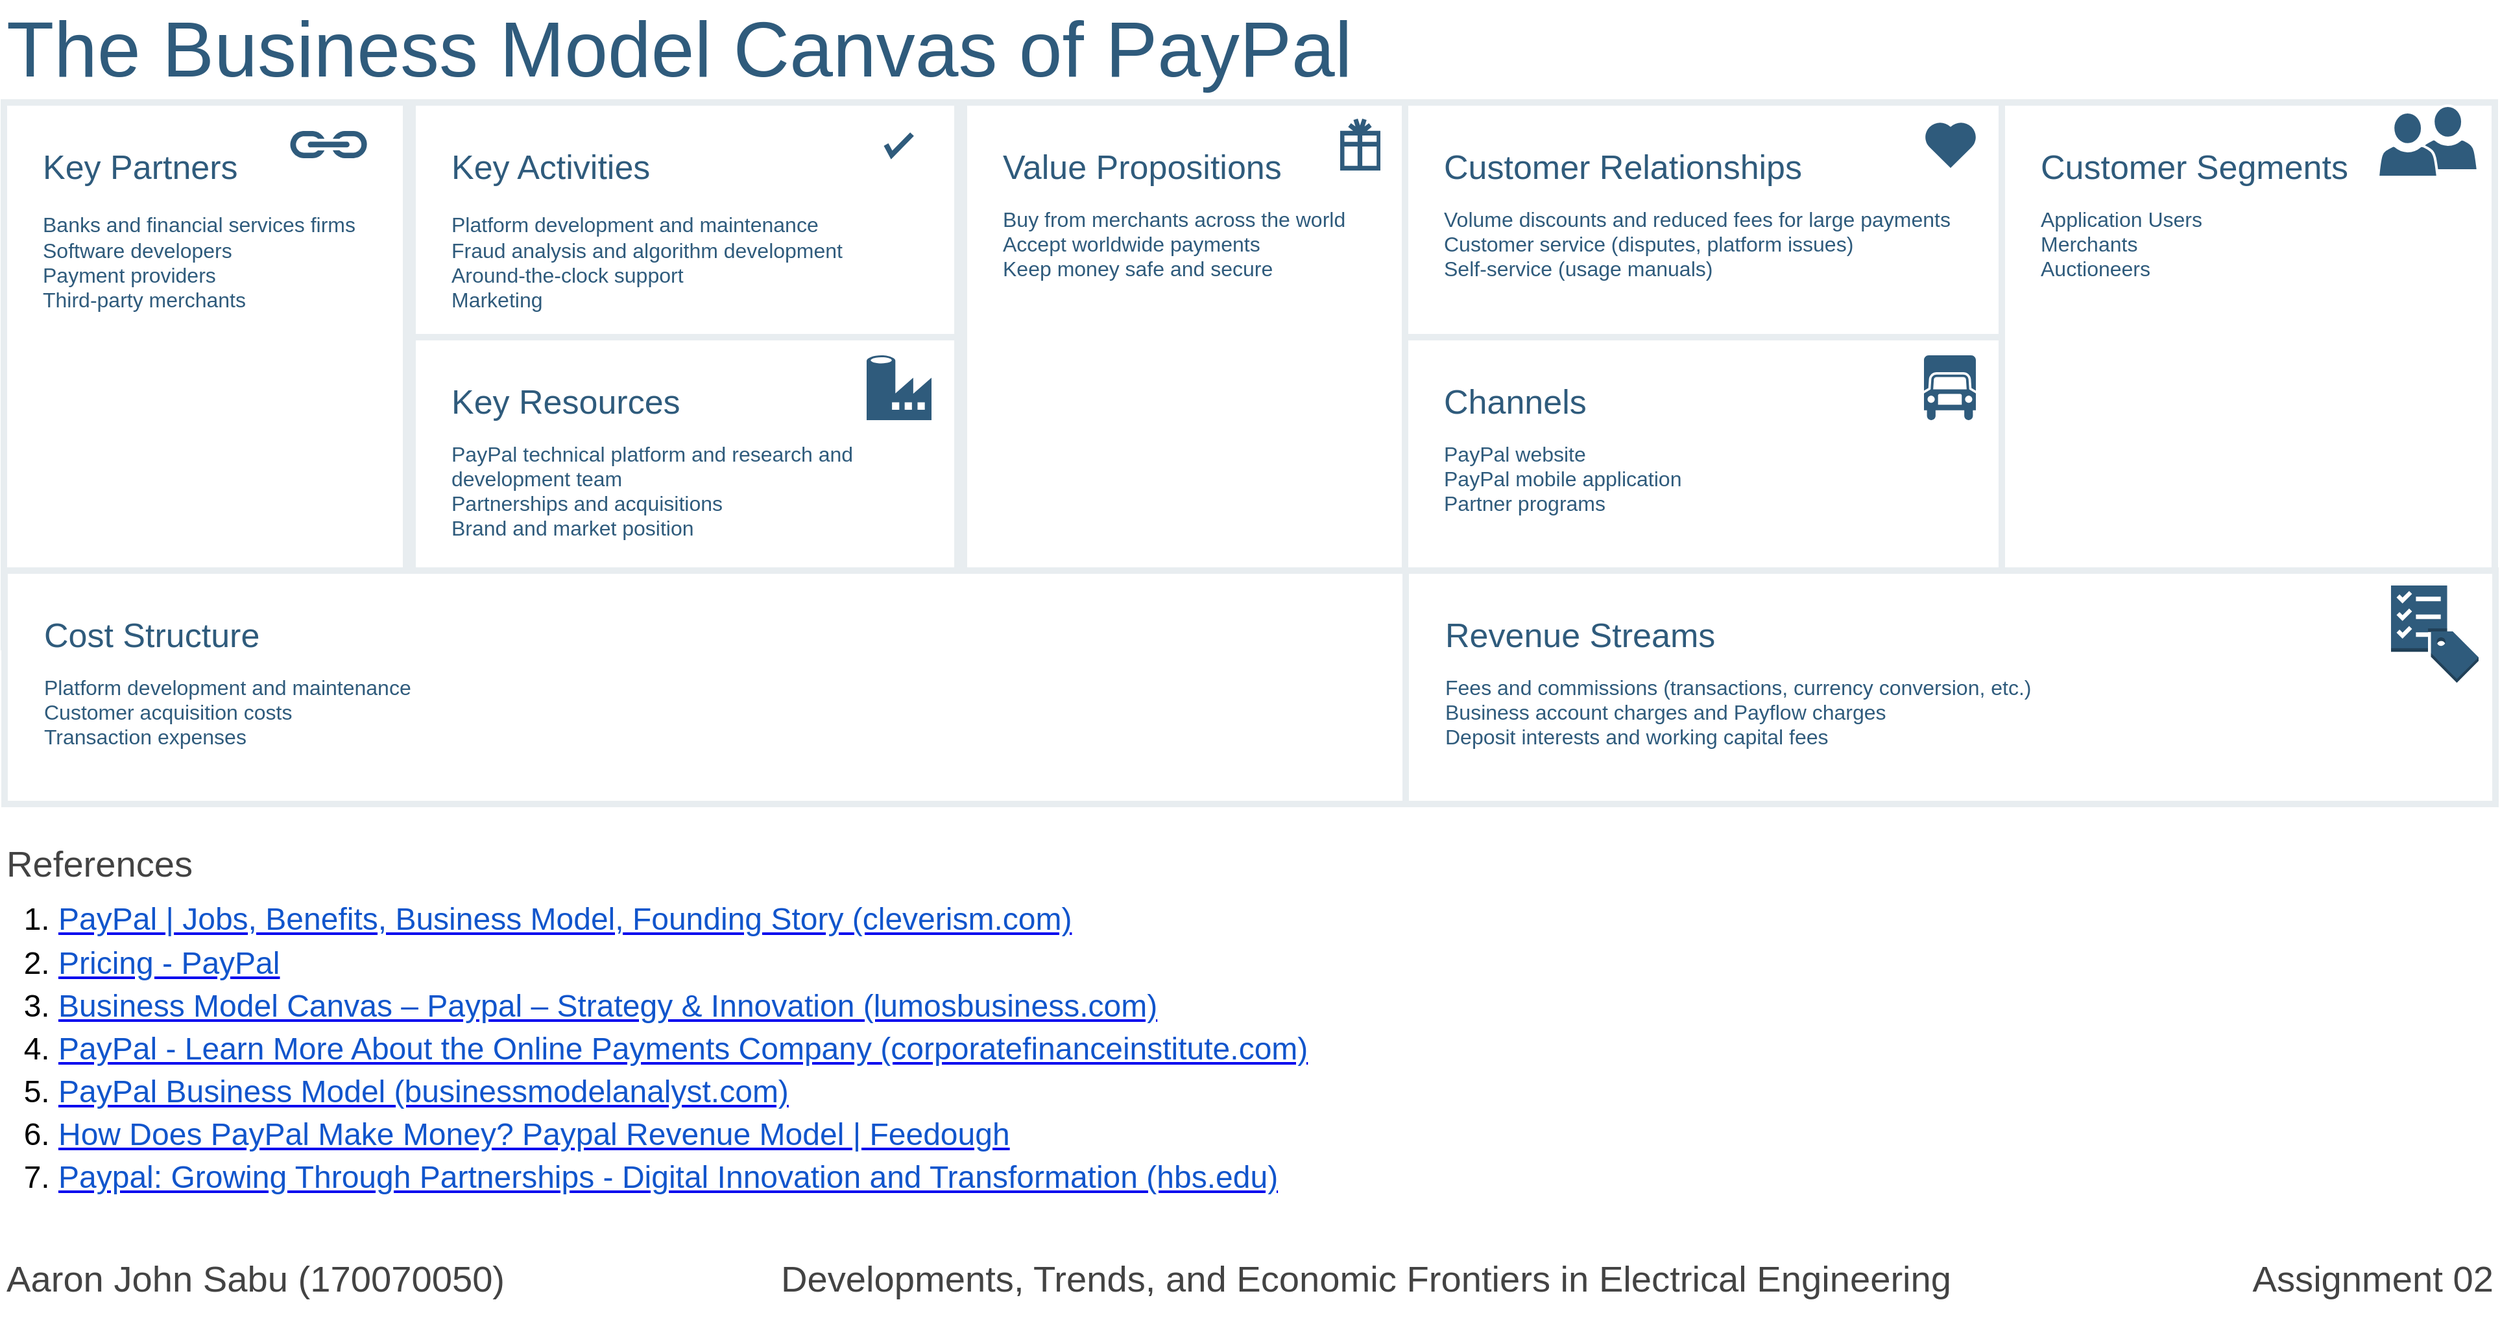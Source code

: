 <mxfile version="14.6.9" type="device"><diagram id="07fea595-8f29-1299-0266-81d95cde20df" name="Page-1"><mxGraphModel dx="6390" dy="1323" grid="1" gridSize="5" guides="1" tooltips="1" connect="1" arrows="1" fold="1" page="1" pageScale="1" pageWidth="2050" pageHeight="1080" background="#ffffff" math="0" shadow="0"><root><mxCell id="0"/><mxCell id="1" parent="0"/><mxCell id="699" value="&lt;div style=&quot;font-size: 26px&quot;&gt;&lt;font style=&quot;font-size: 26px&quot;&gt;Customer Relationships&lt;/font&gt;&lt;/div&gt;&lt;div&gt;&lt;br&gt;&lt;/div&gt;&lt;div style=&quot;font-size: 16px&quot;&gt;&lt;div&gt;&lt;span&gt;Volume discounts and reduced fees for large payments&lt;/span&gt;&lt;br&gt;&lt;/div&gt;&lt;div&gt;Customer service (disputes, platform issues)&lt;/div&gt;&lt;div&gt;Self-service (usage manuals)&lt;/div&gt;&lt;/div&gt;" style="rounded=0;whiteSpace=wrap;html=1;shadow=0;labelBackgroundColor=none;strokeColor=#e8edf0;strokeWidth=5;fillColor=#ffffff;fontSize=12;fontColor=#2F5B7C;align=left;verticalAlign=top;spacing=30;" parent="1" vertex="1"><mxGeometry x="-2965" y="109" width="460" height="181" as="geometry"/></mxCell><mxCell id="700" value="&lt;font&gt;&lt;font style=&quot;font-size: 26px&quot;&gt;Key Partners&lt;/font&gt;&lt;br&gt;&lt;/font&gt;&lt;font style=&quot;font-size: 16px&quot;&gt;&lt;br style=&quot;font-size: 12px&quot;&gt;&lt;font style=&quot;font-size: 16px&quot;&gt;&lt;div&gt;&lt;span&gt;Banks and financial services firms&lt;/span&gt;&lt;br&gt;&lt;/div&gt;&lt;div&gt;Software developers&lt;/div&gt;&lt;div&gt;Payment providers&lt;/div&gt;&lt;div&gt;Third-party merchants&lt;/div&gt;&lt;/font&gt;&lt;/font&gt;" style="rounded=0;whiteSpace=wrap;html=1;shadow=0;labelBackgroundColor=none;strokeColor=#e8edf0;strokeWidth=5;fillColor=#ffffff;fontSize=12;fontColor=#2F5B7C;align=left;verticalAlign=top;spacing=30;" parent="1" vertex="1"><mxGeometry x="-4045" y="109" width="310" height="420" as="geometry"/></mxCell><mxCell id="701" value="&lt;font&gt;&lt;font style=&quot;font-size: 26px&quot;&gt;Key Activities&lt;/font&gt;&lt;br style=&quot;font-size: 12px&quot;&gt;&lt;/font&gt;&lt;font style=&quot;font-size: 16px&quot;&gt;&lt;br style=&quot;font-size: 12px&quot;&gt;&lt;div&gt;&lt;div&gt;&lt;span&gt;Platform development and maintenance&lt;/span&gt;&lt;br&gt;&lt;/div&gt;&lt;div&gt;Fraud analysis and algorithm development&lt;/div&gt;&lt;div&gt;Around-the-clock support&lt;/div&gt;&lt;div&gt;Marketing&lt;/div&gt;&lt;div&gt;&lt;br&gt;&lt;/div&gt;&lt;/div&gt;&lt;/font&gt;&lt;div&gt;&lt;br&gt;&lt;/div&gt;" style="rounded=0;whiteSpace=wrap;html=1;shadow=0;labelBackgroundColor=none;strokeColor=#e8edf0;strokeWidth=5;fillColor=#ffffff;fontSize=12;fontColor=#2F5B7C;align=left;verticalAlign=top;spacing=30;" parent="1" vertex="1"><mxGeometry x="-3730" y="109" width="420" height="181" as="geometry"/></mxCell><mxCell id="702" value="&lt;div&gt;&lt;font style=&quot;font-size: 26px&quot;&gt;Key Resources&lt;/font&gt;&lt;/div&gt;&lt;div&gt;&lt;br&gt;&lt;/div&gt;&lt;div style=&quot;font-size: 16px&quot;&gt;&lt;div&gt;PayPal technical platform and research and development team&lt;/div&gt;&lt;div&gt;Partnerships and acquisitions&lt;/div&gt;&lt;div&gt;Brand and market position&lt;/div&gt;&lt;/div&gt;" style="rounded=0;whiteSpace=wrap;html=1;shadow=0;labelBackgroundColor=none;strokeColor=#e8edf0;strokeWidth=5;fillColor=#ffffff;fontSize=12;fontColor=#2F5B7C;align=left;verticalAlign=top;spacing=30;" parent="1" vertex="1"><mxGeometry x="-3730" y="290" width="420" height="180" as="geometry"/></mxCell><mxCell id="703" value="&lt;div style=&quot;font-size: 26px&quot;&gt;&lt;font style=&quot;font-size: 26px&quot;&gt;Value Propositions&lt;/font&gt;&lt;/div&gt;&lt;div&gt;&lt;br&gt;&lt;/div&gt;&lt;div style=&quot;font-size: 16px&quot;&gt;&lt;div&gt;&lt;font style=&quot;font-size: 16px&quot;&gt;&lt;span&gt;Buy from merchants across the world&lt;/span&gt;&lt;br&gt;&lt;/font&gt;&lt;/div&gt;&lt;div&gt;&lt;font style=&quot;font-size: 16px&quot;&gt;Accept worldwide payments&lt;/font&gt;&lt;/div&gt;&lt;div&gt;&lt;font style=&quot;font-size: 16px&quot;&gt;Keep money safe and secure&lt;/font&gt;&lt;/div&gt;&lt;/div&gt;&lt;div style=&quot;font-size: 16px&quot;&gt;&lt;br&gt;&lt;/div&gt;" style="rounded=0;whiteSpace=wrap;html=1;shadow=0;labelBackgroundColor=none;strokeColor=#e8edf0;strokeWidth=5;fillColor=#ffffff;fontSize=12;fontColor=#2F5B7C;align=left;verticalAlign=top;spacing=30;" parent="1" vertex="1"><mxGeometry x="-3305" y="109" width="340" height="361" as="geometry"/></mxCell><mxCell id="704" value="&lt;div&gt;&lt;font style=&quot;font-size: 26px&quot;&gt;Customer Segments&lt;/font&gt;&lt;/div&gt;&lt;div&gt;&lt;br&gt;&lt;/div&gt;&lt;div style=&quot;font-size: 16px&quot;&gt;&lt;font style=&quot;font-size: 16px&quot;&gt;&lt;span&gt;Application Users&lt;/span&gt;&lt;br&gt;&lt;/font&gt;&lt;/div&gt;&lt;div style=&quot;font-size: 16px&quot;&gt;&lt;font style=&quot;font-size: 16px&quot;&gt;Merchants&lt;/font&gt;&lt;/div&gt;&lt;div style=&quot;font-size: 16px&quot;&gt;&lt;font style=&quot;font-size: 16px&quot;&gt;Auctioneers&lt;/font&gt;&lt;/div&gt;" style="rounded=0;whiteSpace=wrap;html=1;shadow=0;labelBackgroundColor=none;strokeColor=#e8edf0;strokeWidth=5;fillColor=#ffffff;fontSize=12;fontColor=#2F5B7C;align=left;verticalAlign=top;spacing=30;" parent="1" vertex="1"><mxGeometry x="-2505" y="109" width="380" height="361" as="geometry"/></mxCell><mxCell id="705" value="&lt;div&gt;&lt;font style=&quot;font-size: 26px&quot;&gt;Channels&lt;/font&gt;&lt;/div&gt;&lt;div&gt;&lt;br&gt;&lt;/div&gt;&lt;div style=&quot;font-size: 16px&quot;&gt;&lt;font style=&quot;font-size: 16px&quot;&gt;&lt;span&gt;PayPal website&lt;/span&gt;&lt;br&gt;&lt;/font&gt;&lt;/div&gt;&lt;div style=&quot;font-size: 16px&quot;&gt;&lt;font style=&quot;font-size: 16px&quot;&gt;PayPal mobile application&lt;/font&gt;&lt;/div&gt;&lt;div style=&quot;font-size: 16px&quot;&gt;&lt;font style=&quot;font-size: 16px&quot;&gt;Partner programs&lt;/font&gt;&lt;/div&gt;" style="rounded=0;whiteSpace=wrap;html=1;shadow=0;labelBackgroundColor=none;strokeColor=#e8edf0;strokeWidth=5;fillColor=#ffffff;fontSize=12;fontColor=#2F5B7C;align=left;verticalAlign=top;spacing=30;" parent="1" vertex="1"><mxGeometry x="-2965" y="290" width="460" height="180" as="geometry"/></mxCell><mxCell id="706" value="&lt;div style=&quot;font-size: 26px&quot;&gt;&lt;font style=&quot;font-size: 26px&quot;&gt;Cost Structure&lt;/font&gt;&lt;/div&gt;&lt;div&gt;&lt;br&gt;&lt;/div&gt;&lt;div style=&quot;font-size: 16px&quot;&gt;&lt;div&gt;&lt;span&gt;Platform development and maintenance&lt;/span&gt;&lt;br&gt;&lt;/div&gt;&lt;div&gt;Customer acquisition costs&lt;/div&gt;&lt;div&gt;Transaction expenses&lt;/div&gt;&lt;/div&gt;" style="rounded=0;whiteSpace=wrap;html=1;shadow=0;labelBackgroundColor=none;strokeColor=#e8edf0;strokeWidth=5;fillColor=#ffffff;fontSize=12;fontColor=#2F5B7C;align=left;verticalAlign=top;spacing=30;" parent="1" vertex="1"><mxGeometry x="-4044.5" y="470" width="1080" height="180" as="geometry"/></mxCell><mxCell id="707" value="&lt;div style=&quot;font-size: 26px&quot;&gt;&lt;font style=&quot;font-size: 26px&quot;&gt;Revenue Streams&lt;/font&gt;&lt;/div&gt;&lt;div&gt;&lt;br&gt;&lt;/div&gt;&lt;div style=&quot;font-size: 16px&quot;&gt;&lt;font style=&quot;font-size: 16px&quot;&gt;&lt;span&gt;Fees and commissions (transactions, currency conversion, etc.)&lt;/span&gt;&lt;br&gt;&lt;/font&gt;&lt;/div&gt;&lt;div style=&quot;font-size: 16px&quot;&gt;&lt;font style=&quot;font-size: 16px&quot;&gt;Business account charges and Payflow charges&lt;/font&gt;&lt;/div&gt;&lt;div style=&quot;font-size: 16px&quot;&gt;&lt;font style=&quot;font-size: 16px&quot;&gt;Deposit interests and working capital fees&lt;/font&gt;&lt;/div&gt;" style="rounded=0;whiteSpace=wrap;html=1;shadow=0;labelBackgroundColor=none;strokeColor=#e8edf0;strokeWidth=5;fillColor=#ffffff;fontSize=12;fontColor=#2F5B7C;align=left;verticalAlign=top;spacing=30;" parent="1" vertex="1"><mxGeometry x="-2964.5" y="470" width="840" height="180" as="geometry"/></mxCell><mxCell id="708" value="The Business Model Canvas of PayPal" style="text;html=1;resizable=0;points=[];autosize=1;align=left;verticalAlign=top;spacingTop=-4;fontSize=60;fontColor=#2F5B7C;" parent="1" vertex="1"><mxGeometry x="-4045" y="30" width="1050" height="70" as="geometry"/></mxCell><mxCell id="709" value="" style="html=1;verticalLabelPosition=bottom;labelBackgroundColor=#ffffff;verticalAlign=top;shadow=0;dashed=0;strokeWidth=4;shape=mxgraph.ios7.misc.check;strokeColor=#2F5B7C;fillColor=#ffffff;gradientColor=none;fontSize=12;fontColor=#2F5B7C;align=left;" parent="1" vertex="1"><mxGeometry x="-3365" y="133.5" width="20" height="16" as="geometry"/></mxCell><mxCell id="710" value="" style="shape=mxgraph.signs.travel.present;html=1;fillColor=#2F5B7C;strokeColor=none;verticalLabelPosition=bottom;verticalAlign=top;align=center;shadow=0;labelBackgroundColor=none;fontSize=12;fontColor=#2F5B7C;" parent="1" vertex="1"><mxGeometry x="-3015" y="121.5" width="31" height="40" as="geometry"/></mxCell><mxCell id="711" value="" style="html=1;verticalLabelPosition=bottom;labelBackgroundColor=#ffffff;verticalAlign=top;strokeWidth=3;strokeColor=none;fillColor=#2F5B7C;shadow=0;dashed=0;shape=mxgraph.ios7.icons.heart;fontSize=12;fontColor=#2F5B7C;align=left;" parent="1" vertex="1"><mxGeometry x="-2565.0" y="123.5" width="41" height="36" as="geometry"/></mxCell><mxCell id="715" value="" style="shadow=0;dashed=0;html=1;strokeColor=none;labelPosition=center;verticalLabelPosition=bottom;verticalAlign=top;shape=mxgraph.mscae.cloud.data_factory;fillColor=#2F5B7C;labelBackgroundColor=none;fontSize=10;fontColor=#2F5B7C;align=left;" parent="1" vertex="1"><mxGeometry x="-3380" y="304" width="50" height="50" as="geometry"/></mxCell><mxCell id="716" value="" style="shape=mxgraph.signs.transportation.truck_6;html=1;fillColor=#2F5B7C;strokeColor=none;verticalLabelPosition=bottom;verticalAlign=top;align=center;shadow=0;labelBackgroundColor=none;fontSize=10;fontColor=#2F5B7C;aspect=fixed;" parent="1" vertex="1"><mxGeometry x="-2565" y="304" width="40" height="50" as="geometry"/></mxCell><mxCell id="717" value="" style="shape=image;html=1;verticalAlign=top;verticalLabelPosition=bottom;labelBackgroundColor=#ffffff;imageAspect=0;aspect=fixed;image=https://cdn4.iconfinder.com/data/icons/evil-icons-user-interface/64/price-128.png;shadow=0;strokeColor=#e8edf0;strokeWidth=3;fillColor=#2F5B7C;gradientColor=none;fontSize=10;fontColor=#2F5B7C;align=left;" parent="1" vertex="1"><mxGeometry x="-3028.5" y="490" width="58" height="58" as="geometry"/></mxCell><mxCell id="718" value="" style="dashed=0;html=1;shape=mxgraph.aws3.checklist_cost;fillColor=#2F5B7C;gradientColor=none;shadow=0;labelBackgroundColor=none;strokeColor=none;strokeWidth=3;fontSize=10;fontColor=#2F5B7C;align=left;" parent="1" vertex="1"><mxGeometry x="-2205" y="481.5" width="67.5" height="75" as="geometry"/></mxCell><mxCell id="719" value="" style="shadow=0;dashed=0;html=1;strokeColor=none;fillColor=#2F5B7C;labelPosition=center;verticalLabelPosition=bottom;verticalAlign=top;outlineConnect=0;shape=mxgraph.office.concepts.link;labelBackgroundColor=none;fontSize=10;fontColor=#000000;align=left;" parent="1" vertex="1"><mxGeometry x="-3825" y="131" width="61" height="21" as="geometry"/></mxCell><mxCell id="720" value="" style="group" parent="1" vertex="1" connectable="0"><mxGeometry x="-2215" y="116.5" width="69" height="50" as="geometry"/></mxCell><mxCell id="721" value="" style="shadow=0;dashed=0;html=1;strokeColor=#FFFFFF;labelPosition=center;verticalLabelPosition=bottom;verticalAlign=top;outlineConnect=0;shape=mxgraph.office.users.user;fillColor=#2F5B7C;labelBackgroundColor=none;fontSize=10;fontColor=#000000;align=left;strokeWidth=2;" parent="720" vertex="1"><mxGeometry x="31" y="-5" width="46" height="50" as="geometry"/></mxCell><mxCell id="722" value="" style="shadow=0;dashed=0;html=1;strokeColor=#FFFFFF;labelPosition=center;verticalLabelPosition=bottom;verticalAlign=top;outlineConnect=0;shape=mxgraph.office.users.user;fillColor=#2F5B7C;labelBackgroundColor=none;fontSize=10;fontColor=#000000;align=left;strokeWidth=2;" parent="720" vertex="1"><mxGeometry width="46" height="50" as="geometry"/></mxCell><mxCell id="jkCANwxb5vUeRrQ--vuq-724" value="&lt;span id=&quot;docs-internal-guid-5f063b02-7fff-270f-9e51-bab2ab51ddf7&quot;&gt;&lt;font style=&quot;font-size: 24px&quot;&gt;&lt;h3 dir=&quot;ltr&quot; style=&quot;line-height: 1.38 ; margin-top: 16pt ; margin-bottom: 4pt&quot;&gt;&lt;span style=&quot;font-family: &amp;#34;arial&amp;#34; ; color: rgb(67 , 67 , 67) ; background-color: transparent ; font-weight: 400 ; vertical-align: baseline&quot;&gt;References&lt;/span&gt;&lt;/h3&gt;&lt;ol style=&quot;margin-top: 0px ; margin-bottom: 0px&quot;&gt;&lt;li dir=&quot;ltr&quot; style=&quot;list-style-type: decimal ; font-family: &amp;#34;arial&amp;#34; ; background-color: transparent ; vertical-align: baseline&quot;&gt;&lt;p dir=&quot;ltr&quot; style=&quot;line-height: 1.38 ; margin-top: 0pt ; margin-bottom: 0pt&quot;&gt;&lt;a href=&quot;https://www.cleverism.com/company/paypal/&quot;&gt;&lt;span style=&quot;color: rgb(17 , 85 , 204) ; background-color: transparent ; vertical-align: baseline&quot;&gt;PayPal | Jobs, Benefits, Business Model, Founding Story (cleverism.com)&lt;/span&gt;&lt;/a&gt;&lt;/p&gt;&lt;/li&gt;&lt;li dir=&quot;ltr&quot; style=&quot;list-style-type: decimal ; font-family: &amp;#34;arial&amp;#34; ; background-color: transparent ; vertical-align: baseline&quot;&gt;&lt;p dir=&quot;ltr&quot; style=&quot;line-height: 1.38 ; margin-top: 0pt ; margin-bottom: 0pt&quot;&gt;&lt;a href=&quot;https://www.paypal.com/pe/webapps/mpp/merchant-fees?locale.x=en_PE&quot;&gt;&lt;span style=&quot;color: rgb(17 , 85 , 204) ; background-color: transparent ; vertical-align: baseline&quot;&gt;Pricing - PayPal&lt;/span&gt;&lt;/a&gt;&lt;/p&gt;&lt;/li&gt;&lt;li dir=&quot;ltr&quot; style=&quot;list-style-type: decimal ; font-family: &amp;#34;arial&amp;#34; ; background-color: transparent ; vertical-align: baseline&quot;&gt;&lt;p dir=&quot;ltr&quot; style=&quot;line-height: 1.38 ; margin-top: 0pt ; margin-bottom: 0pt&quot;&gt;&lt;a href=&quot;http://lumosbusiness.com/business-model-canvas-paypal/&quot;&gt;&lt;span style=&quot;color: rgb(17 , 85 , 204) ; background-color: transparent ; vertical-align: baseline&quot;&gt;Business Model Canvas – Paypal – Strategy &amp;amp; Innovation (lumosbusiness.com)&lt;/span&gt;&lt;/a&gt;&lt;/p&gt;&lt;/li&gt;&lt;li dir=&quot;ltr&quot; style=&quot;list-style-type: decimal ; font-family: &amp;#34;arial&amp;#34; ; background-color: transparent ; vertical-align: baseline&quot;&gt;&lt;p dir=&quot;ltr&quot; style=&quot;line-height: 1.38 ; margin-top: 0pt ; margin-bottom: 0pt&quot;&gt;&lt;a href=&quot;https://corporatefinanceinstitute.com/resources/careers/companies/paypal-holdings/&quot;&gt;&lt;span style=&quot;color: rgb(17 , 85 , 204) ; background-color: transparent ; vertical-align: baseline&quot;&gt;PayPal - Learn More About the Online Payments Company (corporatefinanceinstitute.com)&lt;/span&gt;&lt;/a&gt;&lt;/p&gt;&lt;/li&gt;&lt;li dir=&quot;ltr&quot; style=&quot;list-style-type: decimal ; font-family: &amp;#34;arial&amp;#34; ; background-color: transparent ; vertical-align: baseline&quot;&gt;&lt;p dir=&quot;ltr&quot; style=&quot;line-height: 1.38 ; margin-top: 0pt ; margin-bottom: 0pt&quot;&gt;&lt;a href=&quot;https://businessmodelanalyst.com/paypal-business-model/&quot;&gt;&lt;span style=&quot;color: rgb(17 , 85 , 204) ; background-color: transparent ; vertical-align: baseline&quot;&gt;PayPal Business Model (businessmodelanalyst.com)&lt;/span&gt;&lt;/a&gt;&lt;/p&gt;&lt;/li&gt;&lt;li dir=&quot;ltr&quot; style=&quot;list-style-type: decimal ; font-family: &amp;#34;arial&amp;#34; ; background-color: transparent ; vertical-align: baseline&quot;&gt;&lt;p dir=&quot;ltr&quot; style=&quot;line-height: 1.38 ; margin-top: 0pt ; margin-bottom: 0pt&quot;&gt;&lt;a href=&quot;https://www.feedough.com/how-does-paypal-make-money/&quot;&gt;&lt;span style=&quot;color: rgb(17 , 85 , 204) ; background-color: transparent ; vertical-align: baseline&quot;&gt;How Does PayPal Make Money? Paypal Revenue Model | Feedough&lt;/span&gt;&lt;/a&gt;&lt;/p&gt;&lt;/li&gt;&lt;li dir=&quot;ltr&quot; style=&quot;list-style-type: decimal ; font-family: &amp;#34;arial&amp;#34; ; background-color: transparent ; vertical-align: baseline&quot;&gt;&lt;p dir=&quot;ltr&quot; style=&quot;line-height: 1.38 ; margin-top: 0pt ; margin-bottom: 0pt&quot;&gt;&lt;a href=&quot;https://digital.hbs.edu/platform-digit/submission/paypal-growing-through-partnerships/&quot;&gt;&lt;span style=&quot;color: rgb(17 , 85 , 204) ; background-color: transparent ; vertical-align: baseline&quot;&gt;Paypal: Growing Through Partnerships - Digital Innovation and Transformation (hbs.edu)&lt;/span&gt;&lt;/a&gt;&lt;/p&gt;&lt;/li&gt;&lt;/ol&gt;&lt;/font&gt;&lt;/span&gt;" style="text;whiteSpace=wrap;html=1;fontSize=17;" vertex="1" parent="1"><mxGeometry x="-4045" y="650" width="1060" height="320" as="geometry"/></mxCell><mxCell id="jkCANwxb5vUeRrQ--vuq-725" value="&lt;span id=&quot;docs-internal-guid-5f063b02-7fff-270f-9e51-bab2ab51ddf7&quot;&gt;&lt;font&gt;&lt;h3 dir=&quot;ltr&quot; style=&quot;line-height: 1.38 ; margin-top: 16pt ; margin-bottom: 4pt&quot;&gt;&lt;font color=&quot;#434343&quot; face=&quot;arial&quot;&gt;&lt;span style=&quot;font-size: 28.08px ; font-weight: 400&quot;&gt;Developments, Trends, and Economic Frontiers in Electrical Engineering&lt;/span&gt;&lt;/font&gt;&lt;/h3&gt;&lt;/font&gt;&lt;/span&gt;" style="text;whiteSpace=wrap;html=1;fontSize=17;align=center;" vertex="1" parent="1"><mxGeometry x="-3495" y="970" width="1000" height="80" as="geometry"/></mxCell><mxCell id="jkCANwxb5vUeRrQ--vuq-726" value="&lt;span id=&quot;docs-internal-guid-5f063b02-7fff-270f-9e51-bab2ab51ddf7&quot;&gt;&lt;font style=&quot;font-size: 24px&quot;&gt;&lt;h3 dir=&quot;ltr&quot; style=&quot;line-height: 1.38 ; margin-top: 16pt ; margin-bottom: 4pt&quot;&gt;&lt;span style=&quot;font-family: &amp;quot;arial&amp;quot; ; color: rgb(67 , 67 , 67) ; background-color: transparent ; font-weight: 400 ; vertical-align: baseline&quot;&gt;Aaron John Sabu (170070050)&lt;/span&gt;&lt;/h3&gt;&lt;/font&gt;&lt;/span&gt;" style="text;whiteSpace=wrap;html=1;fontSize=17;align=left;" vertex="1" parent="1"><mxGeometry x="-4045" y="970" width="550" height="80" as="geometry"/></mxCell><mxCell id="jkCANwxb5vUeRrQ--vuq-729" value="&lt;span id=&quot;docs-internal-guid-5f063b02-7fff-270f-9e51-bab2ab51ddf7&quot;&gt;&lt;font style=&quot;font-size: 24px&quot;&gt;&lt;h3 dir=&quot;ltr&quot; style=&quot;line-height: 1.38 ; margin-top: 16pt ; margin-bottom: 4pt&quot;&gt;&lt;span style=&quot;font-family: &amp;quot;arial&amp;quot; ; color: rgb(67 , 67 , 67) ; background-color: transparent ; font-weight: 400 ; vertical-align: baseline&quot;&gt;Assignment 02&lt;/span&gt;&lt;/h3&gt;&lt;/font&gt;&lt;/span&gt;" style="text;whiteSpace=wrap;html=1;fontSize=17;align=right;" vertex="1" parent="1"><mxGeometry x="-2495" y="970" width="370.5" height="80" as="geometry"/></mxCell></root></mxGraphModel></diagram></mxfile>
